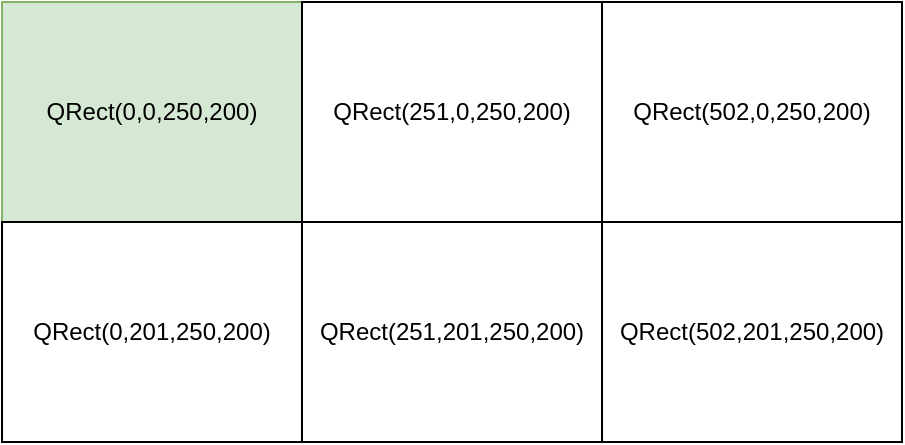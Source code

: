 <mxfile version="15.2.7" type="device" pages="3"><diagram id="IX__9cUZjV4y9sqgPGvr" name="ページ1"><mxGraphModel dx="1209" dy="712" grid="1" gridSize="10" guides="1" tooltips="1" connect="1" arrows="1" fold="1" page="1" pageScale="1" pageWidth="827" pageHeight="1169" math="0" shadow="0"><root><mxCell id="0"/><mxCell id="1" parent="0"/><mxCell id="2" value="QRect(0,0,250,200)" style="rounded=0;whiteSpace=wrap;html=1;fillColor=#d5e8d4;strokeColor=#82b366;" parent="1" vertex="1"><mxGeometry x="10" y="20" width="150" height="110" as="geometry"/></mxCell><mxCell id="EbtUUuE1-OfpZTLFnNVH-3" value="&lt;span&gt;QRect(251,0,250,200)&lt;/span&gt;" style="rounded=0;whiteSpace=wrap;html=1;" vertex="1" parent="1"><mxGeometry x="160" y="20" width="150" height="110" as="geometry"/></mxCell><mxCell id="EbtUUuE1-OfpZTLFnNVH-4" value="&lt;span&gt;QRect(502,0,250,200)&lt;/span&gt;" style="rounded=0;whiteSpace=wrap;html=1;" vertex="1" parent="1"><mxGeometry x="310" y="20" width="150" height="110" as="geometry"/></mxCell><mxCell id="EbtUUuE1-OfpZTLFnNVH-11" value="QRect(0,201,250,200)" style="rounded=0;whiteSpace=wrap;html=1;" vertex="1" parent="1"><mxGeometry x="10" y="130" width="150" height="110" as="geometry"/></mxCell><mxCell id="EbtUUuE1-OfpZTLFnNVH-12" value="&lt;span&gt;QRect(251,201,250,200)&lt;/span&gt;" style="rounded=0;whiteSpace=wrap;html=1;" vertex="1" parent="1"><mxGeometry x="160" y="130" width="150" height="110" as="geometry"/></mxCell><mxCell id="EbtUUuE1-OfpZTLFnNVH-13" value="&lt;span&gt;QRect(502,201,250,200)&lt;/span&gt;" style="rounded=0;whiteSpace=wrap;html=1;" vertex="1" parent="1"><mxGeometry x="310" y="130" width="150" height="110" as="geometry"/></mxCell></root></mxGraphModel></diagram><diagram id="oCw7tBuVbtMkrFLlUM_z" name="ページ2"><mxGraphModel dx="1209" dy="712" grid="1" gridSize="10" guides="1" tooltips="1" connect="1" arrows="1" fold="1" page="1" pageScale="1" pageWidth="827" pageHeight="1169" math="0" shadow="0"><root><mxCell id="SljQVz2TUIDPO9axZEDp-0"/><mxCell id="SljQVz2TUIDPO9axZEDp-1" parent="SljQVz2TUIDPO9axZEDp-0"/><mxCell id="SljQVz2TUIDPO9axZEDp-2" value="" style="rounded=0;whiteSpace=wrap;html=1;" vertex="1" parent="SljQVz2TUIDPO9axZEDp-1"><mxGeometry x="10" y="20" width="230" height="260" as="geometry"/></mxCell><mxCell id="SljQVz2TUIDPO9axZEDp-3" value="画像" style="rounded=0;whiteSpace=wrap;html=1;fillColor=#d5e8d4;strokeColor=#82b366;" vertex="1" parent="SljQVz2TUIDPO9axZEDp-1"><mxGeometry x="55" y="30" width="140" height="110" as="geometry"/></mxCell><mxCell id="SljQVz2TUIDPO9axZEDp-4" value="タイトル" style="rounded=0;whiteSpace=wrap;html=1;" vertex="1" parent="SljQVz2TUIDPO9axZEDp-1"><mxGeometry x="10" y="150" width="230" height="30" as="geometry"/></mxCell><mxCell id="SljQVz2TUIDPO9axZEDp-5" value="説明" style="rounded=0;whiteSpace=wrap;html=1;" vertex="1" parent="SljQVz2TUIDPO9axZEDp-1"><mxGeometry x="20" y="190" width="210" height="80" as="geometry"/></mxCell></root></mxGraphModel></diagram><diagram id="b7jniWXEjVjlC9uPspqI" name="ページ3"><mxGraphModel dx="1209" dy="712" grid="1" gridSize="10" guides="1" tooltips="1" connect="1" arrows="1" fold="1" page="1" pageScale="1" pageWidth="827" pageHeight="1169" math="0" shadow="0"><root><mxCell id="_fp_gt7WmawaYZ5pozon-0"/><mxCell id="_fp_gt7WmawaYZ5pozon-1" parent="_fp_gt7WmawaYZ5pozon-0"/><mxCell id="_fp_gt7WmawaYZ5pozon-2" value="" style="rounded=0;whiteSpace=wrap;html=1;" vertex="1" parent="_fp_gt7WmawaYZ5pozon-1"><mxGeometry x="30" y="30" width="230" height="150" as="geometry"/></mxCell><mxCell id="_fp_gt7WmawaYZ5pozon-3" value="" style="ellipse;whiteSpace=wrap;html=1;aspect=fixed;fillColor=#f8cecc;strokeColor=#b85450;" vertex="1" parent="_fp_gt7WmawaYZ5pozon-1"><mxGeometry x="250" y="170" width="20" height="20" as="geometry"/></mxCell></root></mxGraphModel></diagram></mxfile>